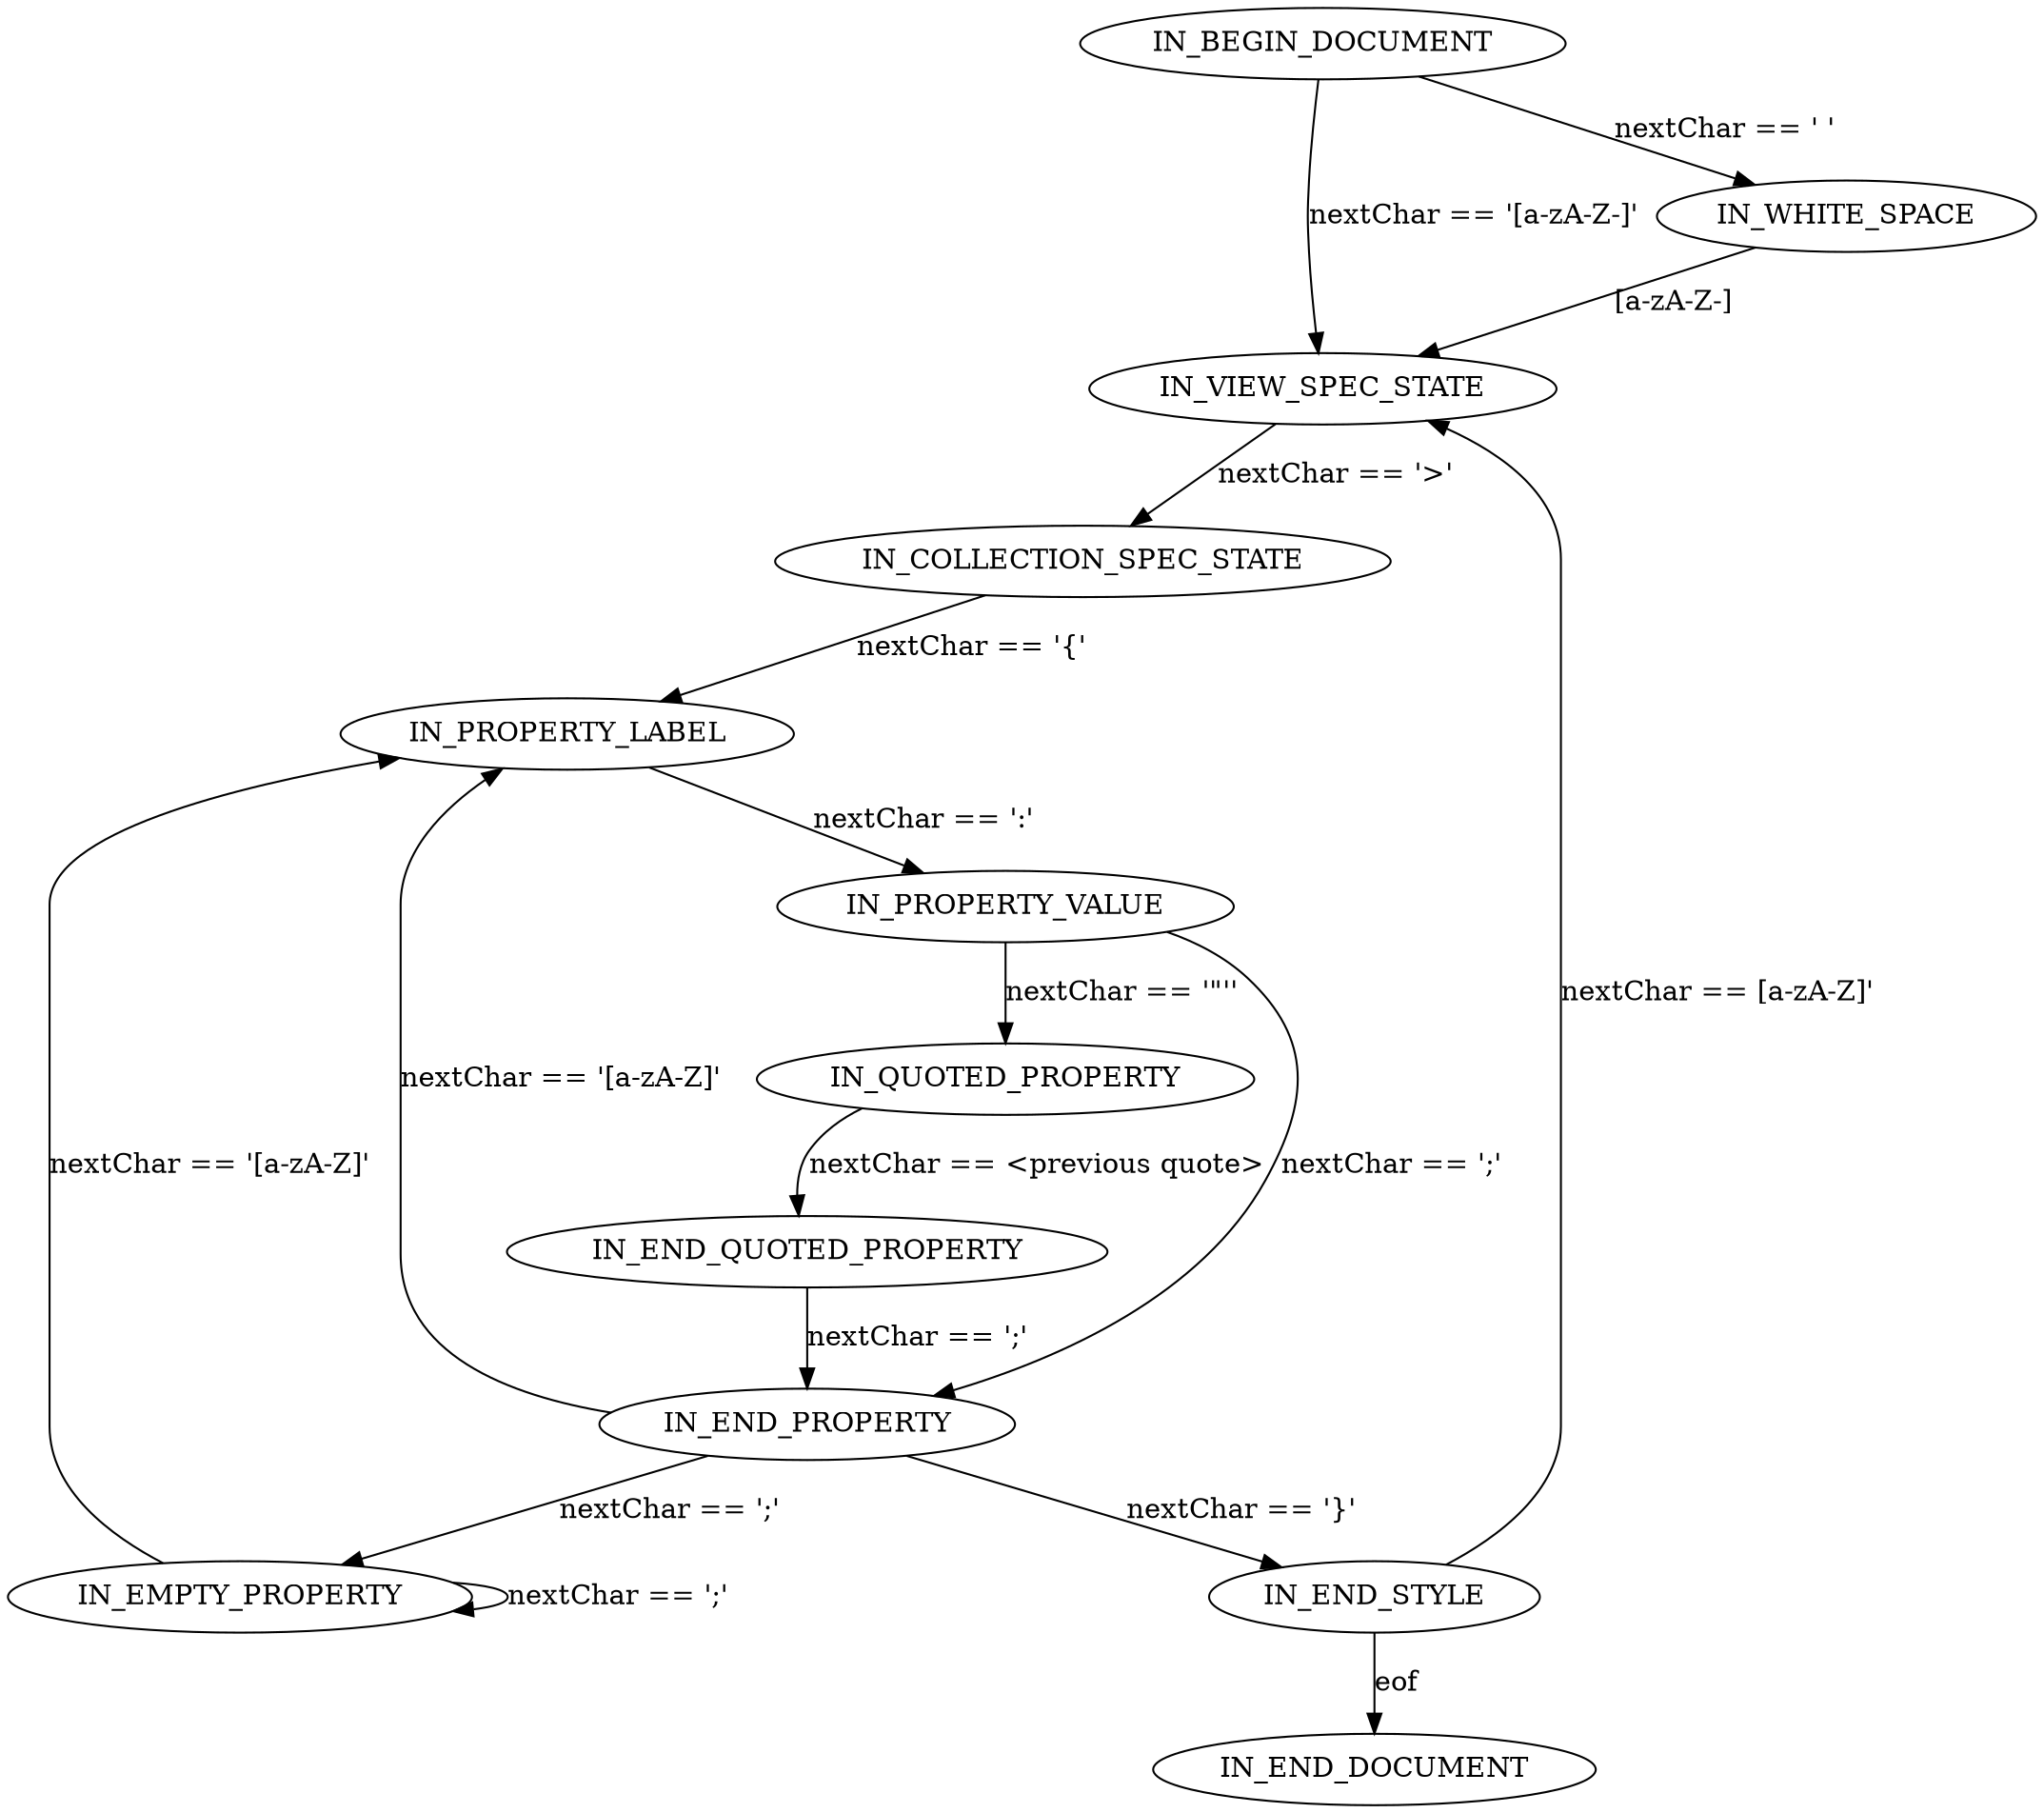 // Format for the style:
// stylesheet: <style> [<style>]
// style: <view>::<collection> {<property>}
// view: string-literal
// collection: string-literal
// property: <property-label>: <value>
// property-label: string-literal
// value: (<number>|<color>|<string-literal>|<quoted-string>)
// color: (#<hex-byte><hex-byte><hex-byte>|rgb[(]<number>, <number>, <number>[)])

digraph
{
  IN_BEGIN_DOCUMENT->IN_VIEW_SPEC_STATE [label = "nextChar == '[a-zA-Z-]'"];
  IN_BEGIN_DOCUMENT->IN_WHITE_SPACE [label = "nextChar == ' '"];
  
  IN_WHITE_SPACE->IN_VIEW_SPEC_STATE [label = "[a-zA-Z-]"];
  
  IN_VIEW_SPEC_STATE->IN_COLLECTION_SPEC_STATE [label = "nextChar == '>'"];
  
  IN_COLLECTION_SPEC_STATE->IN_PROPERTY_LABEL [label = "nextChar == '{'"];
  
  IN_PROPERTY_LABEL->IN_PROPERTY_VALUE [label = "nextChar == ':'"];

  IN_PROPERTY_VALUE->IN_QUOTED_PROPERTY [label = "nextChar == '\"\''"];
  IN_PROPERTY_VALUE->IN_END_PROPERTY [label = "nextChar == ';'"];

  IN_QUOTED_PROPERTY->IN_END_QUOTED_PROPERTY [label = "nextChar == <previous quote>"];
  IN_END_QUOTED_PROPERTY->IN_END_PROPERTY [label = "nextChar == ';'"];
  
  IN_END_PROPERTY->IN_PROPERTY_LABEL [label="nextChar == '[a-zA-Z]'"];
  IN_END_PROPERTY->IN_EMPTY_PROPERTY [label = "nextChar == ';'"];
  IN_END_PROPERTY->IN_END_STYLE [label="nextChar == '}'"];
  
  IN_EMPTY_PROPERTY->IN_EMPTY_PROPERTY [label = "nextChar == ';'"];
  IN_EMPTY_PROPERTY->IN_PROPERTY_LABEL [label = "nextChar == '[a-zA-Z]'"]
  
  IN_END_STYLE->IN_VIEW_SPEC_STATE [label="nextChar == [a-zA-Z]'"];
  IN_END_STYLE->IN_END_DOCUMENT [label="eof"];
}